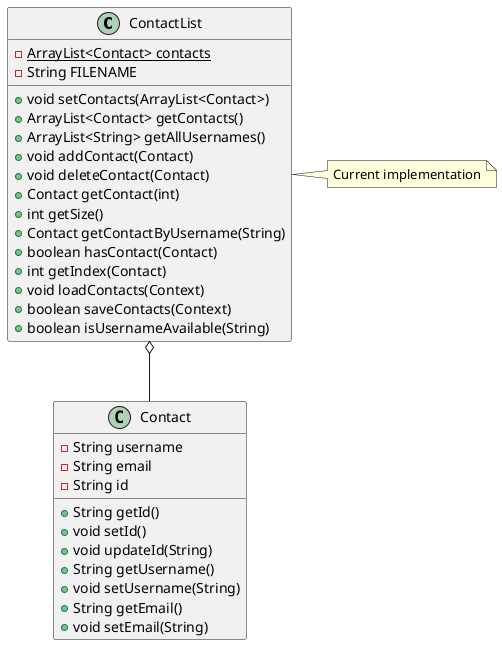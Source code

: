 @startuml

class ContactList {
- {static} ArrayList<Contact> contacts
- String FILENAME
+ void setContacts(ArrayList<Contact>)
+ ArrayList<Contact> getContacts()
+ ArrayList<String> getAllUsernames()
+ void addContact(Contact)
+ void deleteContact(Contact)
+ Contact getContact(int)
+ int getSize()
+ Contact getContactByUsername(String)
+ boolean hasContact(Contact)
+ int getIndex(Contact)
+ void loadContacts(Context)
+ boolean saveContacts(Context)
+ boolean isUsernameAvailable(String)
}
note right of ContactList
    Current implementation
end note

class Contact {
- String username
- String email
- String id
+ String getId()
+ void setId()
+ void updateId(String)
+ String getUsername()
+ void setUsername(String)
+ String getEmail()
+ void setEmail(String)
}

ContactList o-- Contact

@enduml